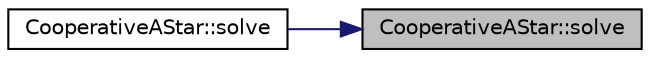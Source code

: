 digraph "CooperativeAStar::solve"
{
 // INTERACTIVE_SVG=YES
 // LATEX_PDF_SIZE
  edge [fontname="Helvetica",fontsize="10",labelfontname="Helvetica",labelfontsize="10"];
  node [fontname="Helvetica",fontsize="10",shape=record];
  rankdir="RL";
  Node1 [label="CooperativeAStar::solve",height=0.2,width=0.4,color="black", fillcolor="grey75", style="filled", fontcolor="black",tooltip=" "];
  Node1 -> Node2 [dir="back",color="midnightblue",fontsize="10",style="solid",fontname="Helvetica"];
  Node2 [label="CooperativeAStar::solve",height=0.2,width=0.4,color="black", fillcolor="white", style="filled",URL="$classCooperativeAStar.html#a18329250490fc4216bbce44130ea68ed",tooltip=" "];
}
